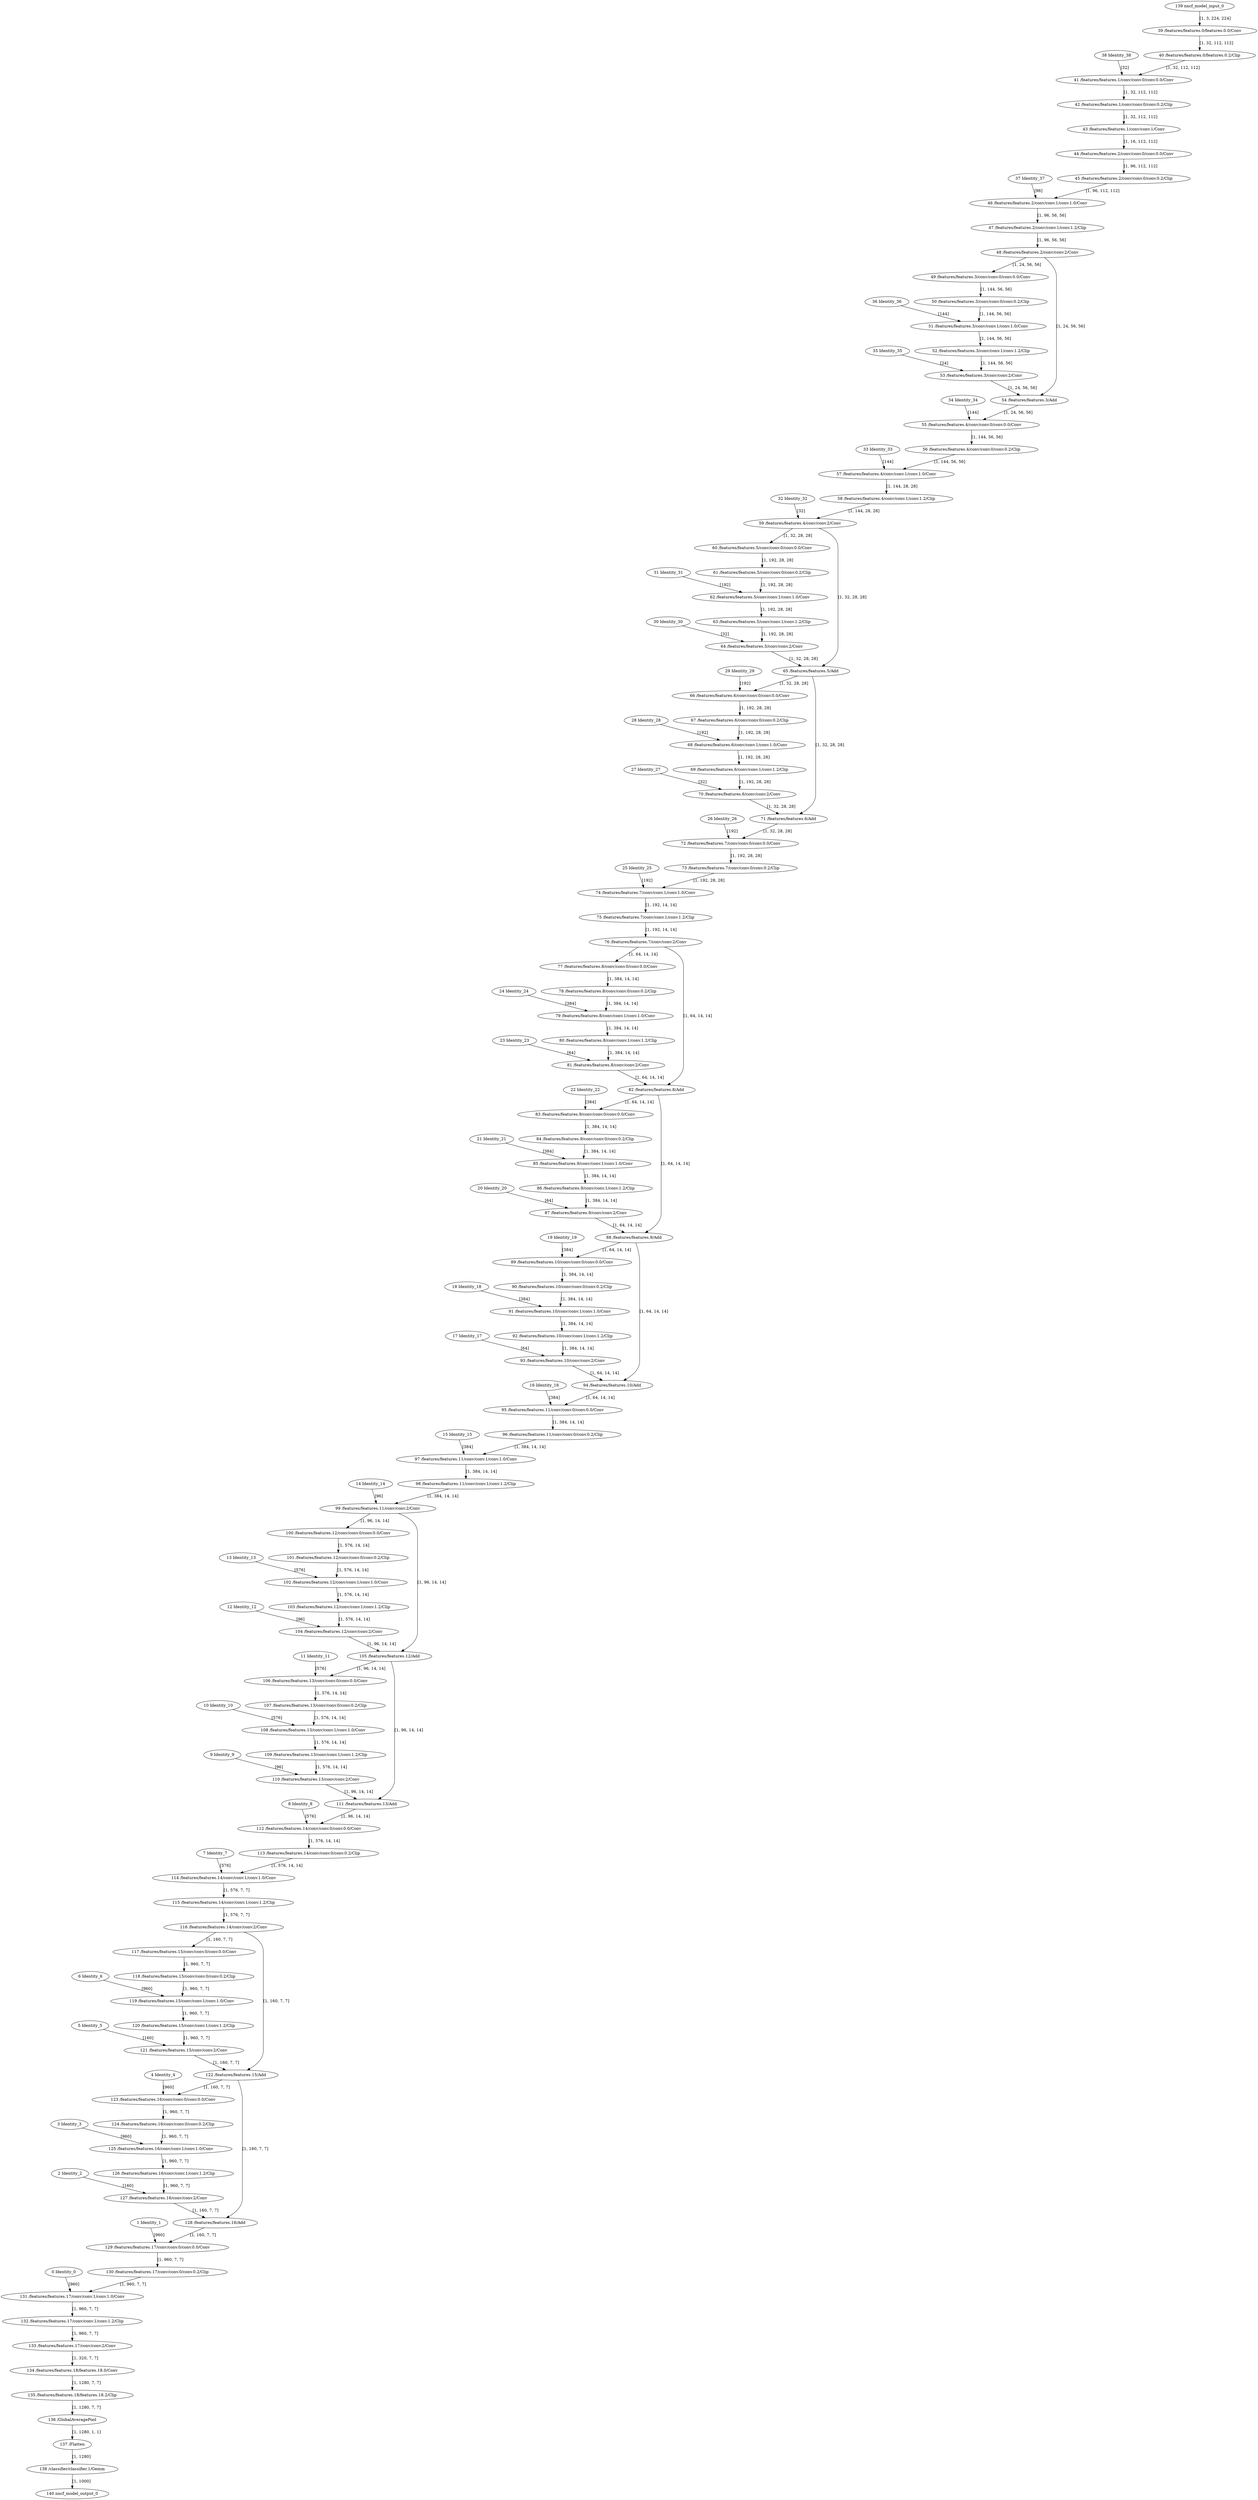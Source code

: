 strict digraph  {
"0 Identity_0" [id=0, type=Identity];
"1 Identity_1" [id=1, type=Identity];
"2 Identity_2" [id=2, type=Identity];
"3 Identity_3" [id=3, type=Identity];
"4 Identity_4" [id=4, type=Identity];
"5 Identity_5" [id=5, type=Identity];
"6 Identity_6" [id=6, type=Identity];
"7 Identity_7" [id=7, type=Identity];
"8 Identity_8" [id=8, type=Identity];
"9 Identity_9" [id=9, type=Identity];
"10 Identity_10" [id=10, type=Identity];
"11 Identity_11" [id=11, type=Identity];
"12 Identity_12" [id=12, type=Identity];
"13 Identity_13" [id=13, type=Identity];
"14 Identity_14" [id=14, type=Identity];
"15 Identity_15" [id=15, type=Identity];
"16 Identity_16" [id=16, type=Identity];
"17 Identity_17" [id=17, type=Identity];
"18 Identity_18" [id=18, type=Identity];
"19 Identity_19" [id=19, type=Identity];
"20 Identity_20" [id=20, type=Identity];
"21 Identity_21" [id=21, type=Identity];
"22 Identity_22" [id=22, type=Identity];
"23 Identity_23" [id=23, type=Identity];
"24 Identity_24" [id=24, type=Identity];
"25 Identity_25" [id=25, type=Identity];
"26 Identity_26" [id=26, type=Identity];
"27 Identity_27" [id=27, type=Identity];
"28 Identity_28" [id=28, type=Identity];
"29 Identity_29" [id=29, type=Identity];
"30 Identity_30" [id=30, type=Identity];
"31 Identity_31" [id=31, type=Identity];
"32 Identity_32" [id=32, type=Identity];
"33 Identity_33" [id=33, type=Identity];
"34 Identity_34" [id=34, type=Identity];
"35 Identity_35" [id=35, type=Identity];
"36 Identity_36" [id=36, type=Identity];
"37 Identity_37" [id=37, type=Identity];
"38 Identity_38" [id=38, type=Identity];
"39 /features/features.0/features.0.0/Conv" [id=39, type=Conv];
"40 /features/features.0/features.0.2/Clip" [id=40, type=Clip];
"41 /features/features.1/conv/conv.0/conv.0.0/Conv" [id=41, type=Conv];
"42 /features/features.1/conv/conv.0/conv.0.2/Clip" [id=42, type=Clip];
"43 /features/features.1/conv/conv.1/Conv" [id=43, type=Conv];
"44 /features/features.2/conv/conv.0/conv.0.0/Conv" [id=44, type=Conv];
"45 /features/features.2/conv/conv.0/conv.0.2/Clip" [id=45, type=Clip];
"46 /features/features.2/conv/conv.1/conv.1.0/Conv" [id=46, type=Conv];
"47 /features/features.2/conv/conv.1/conv.1.2/Clip" [id=47, type=Clip];
"48 /features/features.2/conv/conv.2/Conv" [id=48, type=Conv];
"49 /features/features.3/conv/conv.0/conv.0.0/Conv" [id=49, type=Conv];
"50 /features/features.3/conv/conv.0/conv.0.2/Clip" [id=50, type=Clip];
"51 /features/features.3/conv/conv.1/conv.1.0/Conv" [id=51, type=Conv];
"52 /features/features.3/conv/conv.1/conv.1.2/Clip" [id=52, type=Clip];
"53 /features/features.3/conv/conv.2/Conv" [id=53, type=Conv];
"54 /features/features.3/Add" [id=54, type=Add];
"55 /features/features.4/conv/conv.0/conv.0.0/Conv" [id=55, type=Conv];
"56 /features/features.4/conv/conv.0/conv.0.2/Clip" [id=56, type=Clip];
"57 /features/features.4/conv/conv.1/conv.1.0/Conv" [id=57, type=Conv];
"58 /features/features.4/conv/conv.1/conv.1.2/Clip" [id=58, type=Clip];
"59 /features/features.4/conv/conv.2/Conv" [id=59, type=Conv];
"60 /features/features.5/conv/conv.0/conv.0.0/Conv" [id=60, type=Conv];
"61 /features/features.5/conv/conv.0/conv.0.2/Clip" [id=61, type=Clip];
"62 /features/features.5/conv/conv.1/conv.1.0/Conv" [id=62, type=Conv];
"63 /features/features.5/conv/conv.1/conv.1.2/Clip" [id=63, type=Clip];
"64 /features/features.5/conv/conv.2/Conv" [id=64, type=Conv];
"65 /features/features.5/Add" [id=65, type=Add];
"66 /features/features.6/conv/conv.0/conv.0.0/Conv" [id=66, type=Conv];
"67 /features/features.6/conv/conv.0/conv.0.2/Clip" [id=67, type=Clip];
"68 /features/features.6/conv/conv.1/conv.1.0/Conv" [id=68, type=Conv];
"69 /features/features.6/conv/conv.1/conv.1.2/Clip" [id=69, type=Clip];
"70 /features/features.6/conv/conv.2/Conv" [id=70, type=Conv];
"71 /features/features.6/Add" [id=71, type=Add];
"72 /features/features.7/conv/conv.0/conv.0.0/Conv" [id=72, type=Conv];
"73 /features/features.7/conv/conv.0/conv.0.2/Clip" [id=73, type=Clip];
"74 /features/features.7/conv/conv.1/conv.1.0/Conv" [id=74, type=Conv];
"75 /features/features.7/conv/conv.1/conv.1.2/Clip" [id=75, type=Clip];
"76 /features/features.7/conv/conv.2/Conv" [id=76, type=Conv];
"77 /features/features.8/conv/conv.0/conv.0.0/Conv" [id=77, type=Conv];
"78 /features/features.8/conv/conv.0/conv.0.2/Clip" [id=78, type=Clip];
"79 /features/features.8/conv/conv.1/conv.1.0/Conv" [id=79, type=Conv];
"80 /features/features.8/conv/conv.1/conv.1.2/Clip" [id=80, type=Clip];
"81 /features/features.8/conv/conv.2/Conv" [id=81, type=Conv];
"82 /features/features.8/Add" [id=82, type=Add];
"83 /features/features.9/conv/conv.0/conv.0.0/Conv" [id=83, type=Conv];
"84 /features/features.9/conv/conv.0/conv.0.2/Clip" [id=84, type=Clip];
"85 /features/features.9/conv/conv.1/conv.1.0/Conv" [id=85, type=Conv];
"86 /features/features.9/conv/conv.1/conv.1.2/Clip" [id=86, type=Clip];
"87 /features/features.9/conv/conv.2/Conv" [id=87, type=Conv];
"88 /features/features.9/Add" [id=88, type=Add];
"89 /features/features.10/conv/conv.0/conv.0.0/Conv" [id=89, type=Conv];
"90 /features/features.10/conv/conv.0/conv.0.2/Clip" [id=90, type=Clip];
"91 /features/features.10/conv/conv.1/conv.1.0/Conv" [id=91, type=Conv];
"92 /features/features.10/conv/conv.1/conv.1.2/Clip" [id=92, type=Clip];
"93 /features/features.10/conv/conv.2/Conv" [id=93, type=Conv];
"94 /features/features.10/Add" [id=94, type=Add];
"95 /features/features.11/conv/conv.0/conv.0.0/Conv" [id=95, type=Conv];
"96 /features/features.11/conv/conv.0/conv.0.2/Clip" [id=96, type=Clip];
"97 /features/features.11/conv/conv.1/conv.1.0/Conv" [id=97, type=Conv];
"98 /features/features.11/conv/conv.1/conv.1.2/Clip" [id=98, type=Clip];
"99 /features/features.11/conv/conv.2/Conv" [id=99, type=Conv];
"100 /features/features.12/conv/conv.0/conv.0.0/Conv" [id=100, type=Conv];
"101 /features/features.12/conv/conv.0/conv.0.2/Clip" [id=101, type=Clip];
"102 /features/features.12/conv/conv.1/conv.1.0/Conv" [id=102, type=Conv];
"103 /features/features.12/conv/conv.1/conv.1.2/Clip" [id=103, type=Clip];
"104 /features/features.12/conv/conv.2/Conv" [id=104, type=Conv];
"105 /features/features.12/Add" [id=105, type=Add];
"106 /features/features.13/conv/conv.0/conv.0.0/Conv" [id=106, type=Conv];
"107 /features/features.13/conv/conv.0/conv.0.2/Clip" [id=107, type=Clip];
"108 /features/features.13/conv/conv.1/conv.1.0/Conv" [id=108, type=Conv];
"109 /features/features.13/conv/conv.1/conv.1.2/Clip" [id=109, type=Clip];
"110 /features/features.13/conv/conv.2/Conv" [id=110, type=Conv];
"111 /features/features.13/Add" [id=111, type=Add];
"112 /features/features.14/conv/conv.0/conv.0.0/Conv" [id=112, type=Conv];
"113 /features/features.14/conv/conv.0/conv.0.2/Clip" [id=113, type=Clip];
"114 /features/features.14/conv/conv.1/conv.1.0/Conv" [id=114, type=Conv];
"115 /features/features.14/conv/conv.1/conv.1.2/Clip" [id=115, type=Clip];
"116 /features/features.14/conv/conv.2/Conv" [id=116, type=Conv];
"117 /features/features.15/conv/conv.0/conv.0.0/Conv" [id=117, type=Conv];
"118 /features/features.15/conv/conv.0/conv.0.2/Clip" [id=118, type=Clip];
"119 /features/features.15/conv/conv.1/conv.1.0/Conv" [id=119, type=Conv];
"120 /features/features.15/conv/conv.1/conv.1.2/Clip" [id=120, type=Clip];
"121 /features/features.15/conv/conv.2/Conv" [id=121, type=Conv];
"122 /features/features.15/Add" [id=122, type=Add];
"123 /features/features.16/conv/conv.0/conv.0.0/Conv" [id=123, type=Conv];
"124 /features/features.16/conv/conv.0/conv.0.2/Clip" [id=124, type=Clip];
"125 /features/features.16/conv/conv.1/conv.1.0/Conv" [id=125, type=Conv];
"126 /features/features.16/conv/conv.1/conv.1.2/Clip" [id=126, type=Clip];
"127 /features/features.16/conv/conv.2/Conv" [id=127, type=Conv];
"128 /features/features.16/Add" [id=128, type=Add];
"129 /features/features.17/conv/conv.0/conv.0.0/Conv" [id=129, type=Conv];
"130 /features/features.17/conv/conv.0/conv.0.2/Clip" [id=130, type=Clip];
"131 /features/features.17/conv/conv.1/conv.1.0/Conv" [id=131, type=Conv];
"132 /features/features.17/conv/conv.1/conv.1.2/Clip" [id=132, type=Clip];
"133 /features/features.17/conv/conv.2/Conv" [id=133, type=Conv];
"134 /features/features.18/features.18.0/Conv" [id=134, type=Conv];
"135 /features/features.18/features.18.2/Clip" [id=135, type=Clip];
"136 /GlobalAveragePool" [id=136, type=GlobalAveragePool];
"137 /Flatten" [id=137, type=Flatten];
"138 /classifier/classifier.1/Gemm" [id=138, type=Gemm];
"139 nncf_model_input_0" [id=139, type=nncf_model_input];
"140 nncf_model_output_0" [id=140, type=nncf_model_output];
"0 Identity_0" -> "131 /features/features.17/conv/conv.1/conv.1.0/Conv"  [label="[960]", style=solid];
"1 Identity_1" -> "129 /features/features.17/conv/conv.0/conv.0.0/Conv"  [label="[960]", style=solid];
"2 Identity_2" -> "127 /features/features.16/conv/conv.2/Conv"  [label="[160]", style=solid];
"3 Identity_3" -> "125 /features/features.16/conv/conv.1/conv.1.0/Conv"  [label="[960]", style=solid];
"4 Identity_4" -> "123 /features/features.16/conv/conv.0/conv.0.0/Conv"  [label="[960]", style=solid];
"5 Identity_5" -> "121 /features/features.15/conv/conv.2/Conv"  [label="[160]", style=solid];
"6 Identity_6" -> "119 /features/features.15/conv/conv.1/conv.1.0/Conv"  [label="[960]", style=solid];
"7 Identity_7" -> "114 /features/features.14/conv/conv.1/conv.1.0/Conv"  [label="[576]", style=solid];
"8 Identity_8" -> "112 /features/features.14/conv/conv.0/conv.0.0/Conv"  [label="[576]", style=solid];
"9 Identity_9" -> "110 /features/features.13/conv/conv.2/Conv"  [label="[96]", style=solid];
"10 Identity_10" -> "108 /features/features.13/conv/conv.1/conv.1.0/Conv"  [label="[576]", style=solid];
"11 Identity_11" -> "106 /features/features.13/conv/conv.0/conv.0.0/Conv"  [label="[576]", style=solid];
"12 Identity_12" -> "104 /features/features.12/conv/conv.2/Conv"  [label="[96]", style=solid];
"13 Identity_13" -> "102 /features/features.12/conv/conv.1/conv.1.0/Conv"  [label="[576]", style=solid];
"14 Identity_14" -> "99 /features/features.11/conv/conv.2/Conv"  [label="[96]", style=solid];
"15 Identity_15" -> "97 /features/features.11/conv/conv.1/conv.1.0/Conv"  [label="[384]", style=solid];
"16 Identity_16" -> "95 /features/features.11/conv/conv.0/conv.0.0/Conv"  [label="[384]", style=solid];
"17 Identity_17" -> "93 /features/features.10/conv/conv.2/Conv"  [label="[64]", style=solid];
"18 Identity_18" -> "91 /features/features.10/conv/conv.1/conv.1.0/Conv"  [label="[384]", style=solid];
"19 Identity_19" -> "89 /features/features.10/conv/conv.0/conv.0.0/Conv"  [label="[384]", style=solid];
"20 Identity_20" -> "87 /features/features.9/conv/conv.2/Conv"  [label="[64]", style=solid];
"21 Identity_21" -> "85 /features/features.9/conv/conv.1/conv.1.0/Conv"  [label="[384]", style=solid];
"22 Identity_22" -> "83 /features/features.9/conv/conv.0/conv.0.0/Conv"  [label="[384]", style=solid];
"23 Identity_23" -> "81 /features/features.8/conv/conv.2/Conv"  [label="[64]", style=solid];
"24 Identity_24" -> "79 /features/features.8/conv/conv.1/conv.1.0/Conv"  [label="[384]", style=solid];
"25 Identity_25" -> "74 /features/features.7/conv/conv.1/conv.1.0/Conv"  [label="[192]", style=solid];
"26 Identity_26" -> "72 /features/features.7/conv/conv.0/conv.0.0/Conv"  [label="[192]", style=solid];
"27 Identity_27" -> "70 /features/features.6/conv/conv.2/Conv"  [label="[32]", style=solid];
"28 Identity_28" -> "68 /features/features.6/conv/conv.1/conv.1.0/Conv"  [label="[192]", style=solid];
"29 Identity_29" -> "66 /features/features.6/conv/conv.0/conv.0.0/Conv"  [label="[192]", style=solid];
"30 Identity_30" -> "64 /features/features.5/conv/conv.2/Conv"  [label="[32]", style=solid];
"31 Identity_31" -> "62 /features/features.5/conv/conv.1/conv.1.0/Conv"  [label="[192]", style=solid];
"32 Identity_32" -> "59 /features/features.4/conv/conv.2/Conv"  [label="[32]", style=solid];
"33 Identity_33" -> "57 /features/features.4/conv/conv.1/conv.1.0/Conv"  [label="[144]", style=solid];
"34 Identity_34" -> "55 /features/features.4/conv/conv.0/conv.0.0/Conv"  [label="[144]", style=solid];
"35 Identity_35" -> "53 /features/features.3/conv/conv.2/Conv"  [label="[24]", style=solid];
"36 Identity_36" -> "51 /features/features.3/conv/conv.1/conv.1.0/Conv"  [label="[144]", style=solid];
"37 Identity_37" -> "46 /features/features.2/conv/conv.1/conv.1.0/Conv"  [label="[96]", style=solid];
"38 Identity_38" -> "41 /features/features.1/conv/conv.0/conv.0.0/Conv"  [label="[32]", style=solid];
"39 /features/features.0/features.0.0/Conv" -> "40 /features/features.0/features.0.2/Clip"  [label="[1, 32, 112, 112]", style=solid];
"40 /features/features.0/features.0.2/Clip" -> "41 /features/features.1/conv/conv.0/conv.0.0/Conv"  [label="[1, 32, 112, 112]", style=solid];
"41 /features/features.1/conv/conv.0/conv.0.0/Conv" -> "42 /features/features.1/conv/conv.0/conv.0.2/Clip"  [label="[1, 32, 112, 112]", style=solid];
"42 /features/features.1/conv/conv.0/conv.0.2/Clip" -> "43 /features/features.1/conv/conv.1/Conv"  [label="[1, 32, 112, 112]", style=solid];
"43 /features/features.1/conv/conv.1/Conv" -> "44 /features/features.2/conv/conv.0/conv.0.0/Conv"  [label="[1, 16, 112, 112]", style=solid];
"44 /features/features.2/conv/conv.0/conv.0.0/Conv" -> "45 /features/features.2/conv/conv.0/conv.0.2/Clip"  [label="[1, 96, 112, 112]", style=solid];
"45 /features/features.2/conv/conv.0/conv.0.2/Clip" -> "46 /features/features.2/conv/conv.1/conv.1.0/Conv"  [label="[1, 96, 112, 112]", style=solid];
"46 /features/features.2/conv/conv.1/conv.1.0/Conv" -> "47 /features/features.2/conv/conv.1/conv.1.2/Clip"  [label="[1, 96, 56, 56]", style=solid];
"47 /features/features.2/conv/conv.1/conv.1.2/Clip" -> "48 /features/features.2/conv/conv.2/Conv"  [label="[1, 96, 56, 56]", style=solid];
"48 /features/features.2/conv/conv.2/Conv" -> "49 /features/features.3/conv/conv.0/conv.0.0/Conv"  [label="[1, 24, 56, 56]", style=solid];
"48 /features/features.2/conv/conv.2/Conv" -> "54 /features/features.3/Add"  [label="[1, 24, 56, 56]", style=solid];
"49 /features/features.3/conv/conv.0/conv.0.0/Conv" -> "50 /features/features.3/conv/conv.0/conv.0.2/Clip"  [label="[1, 144, 56, 56]", style=solid];
"50 /features/features.3/conv/conv.0/conv.0.2/Clip" -> "51 /features/features.3/conv/conv.1/conv.1.0/Conv"  [label="[1, 144, 56, 56]", style=solid];
"51 /features/features.3/conv/conv.1/conv.1.0/Conv" -> "52 /features/features.3/conv/conv.1/conv.1.2/Clip"  [label="[1, 144, 56, 56]", style=solid];
"52 /features/features.3/conv/conv.1/conv.1.2/Clip" -> "53 /features/features.3/conv/conv.2/Conv"  [label="[1, 144, 56, 56]", style=solid];
"53 /features/features.3/conv/conv.2/Conv" -> "54 /features/features.3/Add"  [label="[1, 24, 56, 56]", style=solid];
"54 /features/features.3/Add" -> "55 /features/features.4/conv/conv.0/conv.0.0/Conv"  [label="[1, 24, 56, 56]", style=solid];
"55 /features/features.4/conv/conv.0/conv.0.0/Conv" -> "56 /features/features.4/conv/conv.0/conv.0.2/Clip"  [label="[1, 144, 56, 56]", style=solid];
"56 /features/features.4/conv/conv.0/conv.0.2/Clip" -> "57 /features/features.4/conv/conv.1/conv.1.0/Conv"  [label="[1, 144, 56, 56]", style=solid];
"57 /features/features.4/conv/conv.1/conv.1.0/Conv" -> "58 /features/features.4/conv/conv.1/conv.1.2/Clip"  [label="[1, 144, 28, 28]", style=solid];
"58 /features/features.4/conv/conv.1/conv.1.2/Clip" -> "59 /features/features.4/conv/conv.2/Conv"  [label="[1, 144, 28, 28]", style=solid];
"59 /features/features.4/conv/conv.2/Conv" -> "60 /features/features.5/conv/conv.0/conv.0.0/Conv"  [label="[1, 32, 28, 28]", style=solid];
"59 /features/features.4/conv/conv.2/Conv" -> "65 /features/features.5/Add"  [label="[1, 32, 28, 28]", style=solid];
"60 /features/features.5/conv/conv.0/conv.0.0/Conv" -> "61 /features/features.5/conv/conv.0/conv.0.2/Clip"  [label="[1, 192, 28, 28]", style=solid];
"61 /features/features.5/conv/conv.0/conv.0.2/Clip" -> "62 /features/features.5/conv/conv.1/conv.1.0/Conv"  [label="[1, 192, 28, 28]", style=solid];
"62 /features/features.5/conv/conv.1/conv.1.0/Conv" -> "63 /features/features.5/conv/conv.1/conv.1.2/Clip"  [label="[1, 192, 28, 28]", style=solid];
"63 /features/features.5/conv/conv.1/conv.1.2/Clip" -> "64 /features/features.5/conv/conv.2/Conv"  [label="[1, 192, 28, 28]", style=solid];
"64 /features/features.5/conv/conv.2/Conv" -> "65 /features/features.5/Add"  [label="[1, 32, 28, 28]", style=solid];
"65 /features/features.5/Add" -> "66 /features/features.6/conv/conv.0/conv.0.0/Conv"  [label="[1, 32, 28, 28]", style=solid];
"65 /features/features.5/Add" -> "71 /features/features.6/Add"  [label="[1, 32, 28, 28]", style=solid];
"66 /features/features.6/conv/conv.0/conv.0.0/Conv" -> "67 /features/features.6/conv/conv.0/conv.0.2/Clip"  [label="[1, 192, 28, 28]", style=solid];
"67 /features/features.6/conv/conv.0/conv.0.2/Clip" -> "68 /features/features.6/conv/conv.1/conv.1.0/Conv"  [label="[1, 192, 28, 28]", style=solid];
"68 /features/features.6/conv/conv.1/conv.1.0/Conv" -> "69 /features/features.6/conv/conv.1/conv.1.2/Clip"  [label="[1, 192, 28, 28]", style=solid];
"69 /features/features.6/conv/conv.1/conv.1.2/Clip" -> "70 /features/features.6/conv/conv.2/Conv"  [label="[1, 192, 28, 28]", style=solid];
"70 /features/features.6/conv/conv.2/Conv" -> "71 /features/features.6/Add"  [label="[1, 32, 28, 28]", style=solid];
"71 /features/features.6/Add" -> "72 /features/features.7/conv/conv.0/conv.0.0/Conv"  [label="[1, 32, 28, 28]", style=solid];
"72 /features/features.7/conv/conv.0/conv.0.0/Conv" -> "73 /features/features.7/conv/conv.0/conv.0.2/Clip"  [label="[1, 192, 28, 28]", style=solid];
"73 /features/features.7/conv/conv.0/conv.0.2/Clip" -> "74 /features/features.7/conv/conv.1/conv.1.0/Conv"  [label="[1, 192, 28, 28]", style=solid];
"74 /features/features.7/conv/conv.1/conv.1.0/Conv" -> "75 /features/features.7/conv/conv.1/conv.1.2/Clip"  [label="[1, 192, 14, 14]", style=solid];
"75 /features/features.7/conv/conv.1/conv.1.2/Clip" -> "76 /features/features.7/conv/conv.2/Conv"  [label="[1, 192, 14, 14]", style=solid];
"76 /features/features.7/conv/conv.2/Conv" -> "77 /features/features.8/conv/conv.0/conv.0.0/Conv"  [label="[1, 64, 14, 14]", style=solid];
"76 /features/features.7/conv/conv.2/Conv" -> "82 /features/features.8/Add"  [label="[1, 64, 14, 14]", style=solid];
"77 /features/features.8/conv/conv.0/conv.0.0/Conv" -> "78 /features/features.8/conv/conv.0/conv.0.2/Clip"  [label="[1, 384, 14, 14]", style=solid];
"78 /features/features.8/conv/conv.0/conv.0.2/Clip" -> "79 /features/features.8/conv/conv.1/conv.1.0/Conv"  [label="[1, 384, 14, 14]", style=solid];
"79 /features/features.8/conv/conv.1/conv.1.0/Conv" -> "80 /features/features.8/conv/conv.1/conv.1.2/Clip"  [label="[1, 384, 14, 14]", style=solid];
"80 /features/features.8/conv/conv.1/conv.1.2/Clip" -> "81 /features/features.8/conv/conv.2/Conv"  [label="[1, 384, 14, 14]", style=solid];
"81 /features/features.8/conv/conv.2/Conv" -> "82 /features/features.8/Add"  [label="[1, 64, 14, 14]", style=solid];
"82 /features/features.8/Add" -> "83 /features/features.9/conv/conv.0/conv.0.0/Conv"  [label="[1, 64, 14, 14]", style=solid];
"82 /features/features.8/Add" -> "88 /features/features.9/Add"  [label="[1, 64, 14, 14]", style=solid];
"83 /features/features.9/conv/conv.0/conv.0.0/Conv" -> "84 /features/features.9/conv/conv.0/conv.0.2/Clip"  [label="[1, 384, 14, 14]", style=solid];
"84 /features/features.9/conv/conv.0/conv.0.2/Clip" -> "85 /features/features.9/conv/conv.1/conv.1.0/Conv"  [label="[1, 384, 14, 14]", style=solid];
"85 /features/features.9/conv/conv.1/conv.1.0/Conv" -> "86 /features/features.9/conv/conv.1/conv.1.2/Clip"  [label="[1, 384, 14, 14]", style=solid];
"86 /features/features.9/conv/conv.1/conv.1.2/Clip" -> "87 /features/features.9/conv/conv.2/Conv"  [label="[1, 384, 14, 14]", style=solid];
"87 /features/features.9/conv/conv.2/Conv" -> "88 /features/features.9/Add"  [label="[1, 64, 14, 14]", style=solid];
"88 /features/features.9/Add" -> "89 /features/features.10/conv/conv.0/conv.0.0/Conv"  [label="[1, 64, 14, 14]", style=solid];
"88 /features/features.9/Add" -> "94 /features/features.10/Add"  [label="[1, 64, 14, 14]", style=solid];
"89 /features/features.10/conv/conv.0/conv.0.0/Conv" -> "90 /features/features.10/conv/conv.0/conv.0.2/Clip"  [label="[1, 384, 14, 14]", style=solid];
"90 /features/features.10/conv/conv.0/conv.0.2/Clip" -> "91 /features/features.10/conv/conv.1/conv.1.0/Conv"  [label="[1, 384, 14, 14]", style=solid];
"91 /features/features.10/conv/conv.1/conv.1.0/Conv" -> "92 /features/features.10/conv/conv.1/conv.1.2/Clip"  [label="[1, 384, 14, 14]", style=solid];
"92 /features/features.10/conv/conv.1/conv.1.2/Clip" -> "93 /features/features.10/conv/conv.2/Conv"  [label="[1, 384, 14, 14]", style=solid];
"93 /features/features.10/conv/conv.2/Conv" -> "94 /features/features.10/Add"  [label="[1, 64, 14, 14]", style=solid];
"94 /features/features.10/Add" -> "95 /features/features.11/conv/conv.0/conv.0.0/Conv"  [label="[1, 64, 14, 14]", style=solid];
"95 /features/features.11/conv/conv.0/conv.0.0/Conv" -> "96 /features/features.11/conv/conv.0/conv.0.2/Clip"  [label="[1, 384, 14, 14]", style=solid];
"96 /features/features.11/conv/conv.0/conv.0.2/Clip" -> "97 /features/features.11/conv/conv.1/conv.1.0/Conv"  [label="[1, 384, 14, 14]", style=solid];
"97 /features/features.11/conv/conv.1/conv.1.0/Conv" -> "98 /features/features.11/conv/conv.1/conv.1.2/Clip"  [label="[1, 384, 14, 14]", style=solid];
"98 /features/features.11/conv/conv.1/conv.1.2/Clip" -> "99 /features/features.11/conv/conv.2/Conv"  [label="[1, 384, 14, 14]", style=solid];
"99 /features/features.11/conv/conv.2/Conv" -> "100 /features/features.12/conv/conv.0/conv.0.0/Conv"  [label="[1, 96, 14, 14]", style=solid];
"99 /features/features.11/conv/conv.2/Conv" -> "105 /features/features.12/Add"  [label="[1, 96, 14, 14]", style=solid];
"100 /features/features.12/conv/conv.0/conv.0.0/Conv" -> "101 /features/features.12/conv/conv.0/conv.0.2/Clip"  [label="[1, 576, 14, 14]", style=solid];
"101 /features/features.12/conv/conv.0/conv.0.2/Clip" -> "102 /features/features.12/conv/conv.1/conv.1.0/Conv"  [label="[1, 576, 14, 14]", style=solid];
"102 /features/features.12/conv/conv.1/conv.1.0/Conv" -> "103 /features/features.12/conv/conv.1/conv.1.2/Clip"  [label="[1, 576, 14, 14]", style=solid];
"103 /features/features.12/conv/conv.1/conv.1.2/Clip" -> "104 /features/features.12/conv/conv.2/Conv"  [label="[1, 576, 14, 14]", style=solid];
"104 /features/features.12/conv/conv.2/Conv" -> "105 /features/features.12/Add"  [label="[1, 96, 14, 14]", style=solid];
"105 /features/features.12/Add" -> "106 /features/features.13/conv/conv.0/conv.0.0/Conv"  [label="[1, 96, 14, 14]", style=solid];
"105 /features/features.12/Add" -> "111 /features/features.13/Add"  [label="[1, 96, 14, 14]", style=solid];
"106 /features/features.13/conv/conv.0/conv.0.0/Conv" -> "107 /features/features.13/conv/conv.0/conv.0.2/Clip"  [label="[1, 576, 14, 14]", style=solid];
"107 /features/features.13/conv/conv.0/conv.0.2/Clip" -> "108 /features/features.13/conv/conv.1/conv.1.0/Conv"  [label="[1, 576, 14, 14]", style=solid];
"108 /features/features.13/conv/conv.1/conv.1.0/Conv" -> "109 /features/features.13/conv/conv.1/conv.1.2/Clip"  [label="[1, 576, 14, 14]", style=solid];
"109 /features/features.13/conv/conv.1/conv.1.2/Clip" -> "110 /features/features.13/conv/conv.2/Conv"  [label="[1, 576, 14, 14]", style=solid];
"110 /features/features.13/conv/conv.2/Conv" -> "111 /features/features.13/Add"  [label="[1, 96, 14, 14]", style=solid];
"111 /features/features.13/Add" -> "112 /features/features.14/conv/conv.0/conv.0.0/Conv"  [label="[1, 96, 14, 14]", style=solid];
"112 /features/features.14/conv/conv.0/conv.0.0/Conv" -> "113 /features/features.14/conv/conv.0/conv.0.2/Clip"  [label="[1, 576, 14, 14]", style=solid];
"113 /features/features.14/conv/conv.0/conv.0.2/Clip" -> "114 /features/features.14/conv/conv.1/conv.1.0/Conv"  [label="[1, 576, 14, 14]", style=solid];
"114 /features/features.14/conv/conv.1/conv.1.0/Conv" -> "115 /features/features.14/conv/conv.1/conv.1.2/Clip"  [label="[1, 576, 7, 7]", style=solid];
"115 /features/features.14/conv/conv.1/conv.1.2/Clip" -> "116 /features/features.14/conv/conv.2/Conv"  [label="[1, 576, 7, 7]", style=solid];
"116 /features/features.14/conv/conv.2/Conv" -> "117 /features/features.15/conv/conv.0/conv.0.0/Conv"  [label="[1, 160, 7, 7]", style=solid];
"116 /features/features.14/conv/conv.2/Conv" -> "122 /features/features.15/Add"  [label="[1, 160, 7, 7]", style=solid];
"117 /features/features.15/conv/conv.0/conv.0.0/Conv" -> "118 /features/features.15/conv/conv.0/conv.0.2/Clip"  [label="[1, 960, 7, 7]", style=solid];
"118 /features/features.15/conv/conv.0/conv.0.2/Clip" -> "119 /features/features.15/conv/conv.1/conv.1.0/Conv"  [label="[1, 960, 7, 7]", style=solid];
"119 /features/features.15/conv/conv.1/conv.1.0/Conv" -> "120 /features/features.15/conv/conv.1/conv.1.2/Clip"  [label="[1, 960, 7, 7]", style=solid];
"120 /features/features.15/conv/conv.1/conv.1.2/Clip" -> "121 /features/features.15/conv/conv.2/Conv"  [label="[1, 960, 7, 7]", style=solid];
"121 /features/features.15/conv/conv.2/Conv" -> "122 /features/features.15/Add"  [label="[1, 160, 7, 7]", style=solid];
"122 /features/features.15/Add" -> "123 /features/features.16/conv/conv.0/conv.0.0/Conv"  [label="[1, 160, 7, 7]", style=solid];
"122 /features/features.15/Add" -> "128 /features/features.16/Add"  [label="[1, 160, 7, 7]", style=solid];
"123 /features/features.16/conv/conv.0/conv.0.0/Conv" -> "124 /features/features.16/conv/conv.0/conv.0.2/Clip"  [label="[1, 960, 7, 7]", style=solid];
"124 /features/features.16/conv/conv.0/conv.0.2/Clip" -> "125 /features/features.16/conv/conv.1/conv.1.0/Conv"  [label="[1, 960, 7, 7]", style=solid];
"125 /features/features.16/conv/conv.1/conv.1.0/Conv" -> "126 /features/features.16/conv/conv.1/conv.1.2/Clip"  [label="[1, 960, 7, 7]", style=solid];
"126 /features/features.16/conv/conv.1/conv.1.2/Clip" -> "127 /features/features.16/conv/conv.2/Conv"  [label="[1, 960, 7, 7]", style=solid];
"127 /features/features.16/conv/conv.2/Conv" -> "128 /features/features.16/Add"  [label="[1, 160, 7, 7]", style=solid];
"128 /features/features.16/Add" -> "129 /features/features.17/conv/conv.0/conv.0.0/Conv"  [label="[1, 160, 7, 7]", style=solid];
"129 /features/features.17/conv/conv.0/conv.0.0/Conv" -> "130 /features/features.17/conv/conv.0/conv.0.2/Clip"  [label="[1, 960, 7, 7]", style=solid];
"130 /features/features.17/conv/conv.0/conv.0.2/Clip" -> "131 /features/features.17/conv/conv.1/conv.1.0/Conv"  [label="[1, 960, 7, 7]", style=solid];
"131 /features/features.17/conv/conv.1/conv.1.0/Conv" -> "132 /features/features.17/conv/conv.1/conv.1.2/Clip"  [label="[1, 960, 7, 7]", style=solid];
"132 /features/features.17/conv/conv.1/conv.1.2/Clip" -> "133 /features/features.17/conv/conv.2/Conv"  [label="[1, 960, 7, 7]", style=solid];
"133 /features/features.17/conv/conv.2/Conv" -> "134 /features/features.18/features.18.0/Conv"  [label="[1, 320, 7, 7]", style=solid];
"134 /features/features.18/features.18.0/Conv" -> "135 /features/features.18/features.18.2/Clip"  [label="[1, 1280, 7, 7]", style=solid];
"135 /features/features.18/features.18.2/Clip" -> "136 /GlobalAveragePool"  [label="[1, 1280, 7, 7]", style=solid];
"136 /GlobalAveragePool" -> "137 /Flatten"  [label="[1, 1280, 1, 1]", style=solid];
"137 /Flatten" -> "138 /classifier/classifier.1/Gemm"  [label="[1, 1280]", style=solid];
"138 /classifier/classifier.1/Gemm" -> "140 nncf_model_output_0"  [label="[1, 1000]", style=solid];
"139 nncf_model_input_0" -> "39 /features/features.0/features.0.0/Conv"  [label="[1, 3, 224, 224]", style=solid];
}
